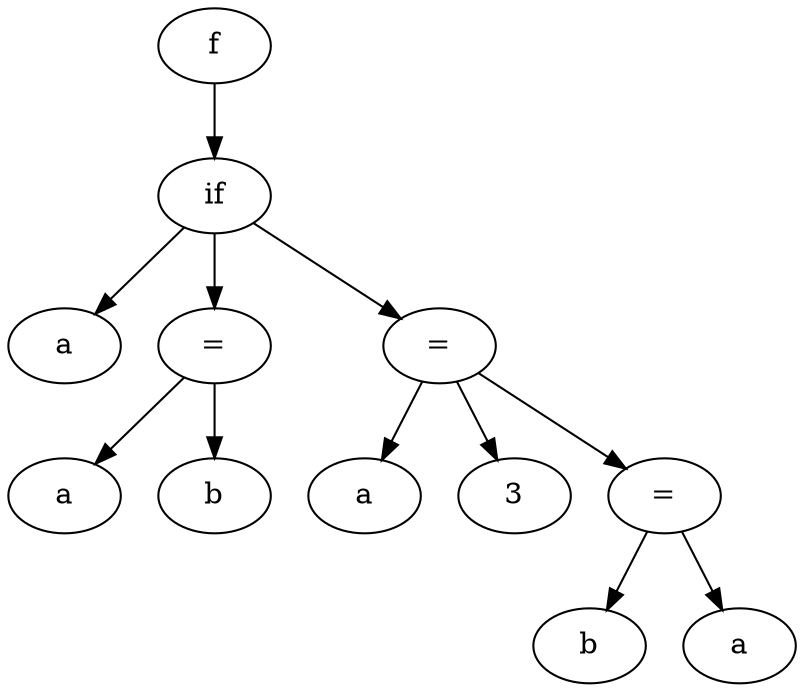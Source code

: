 # Executado assim: ./output2dot.sh 
# https://graphviz.org/doc/info/lang.html
digraph {
  x55c31d951370 -> x55c31d9515e0
  x55c31d9515e0 -> x55c31d951460
  x55c31d951460 [label="a"]
  x55c31d9515e0 -> x55c31d951540
  x55c31d951540 -> x55c31d951590
  x55c31d951590 [label="a"]
  x55c31d951540 -> x55c31d951510
  x55c31d951510 [label="b"]
  x55c31d951540 [label="="]
  x55c31d9515e0 -> x55c31d951700
  x55c31d951700 -> x55c31d951750
  x55c31d951750 [label="a"]
  x55c31d951700 -> x55c31d9516d0
  x55c31d9516d0 [label="3"]
  x55c31d951700 -> x55c31d951850
  x55c31d951850 -> x55c31d9518a0
  x55c31d9518a0 [label="b"]
  x55c31d951850 -> x55c31d951820
  x55c31d951820 [label="a"]
  x55c31d951850 [label="="]
  x55c31d951700 [label="="]
  x55c31d9515e0 [label="if"]
  x55c31d951370 [label="f"]
}

